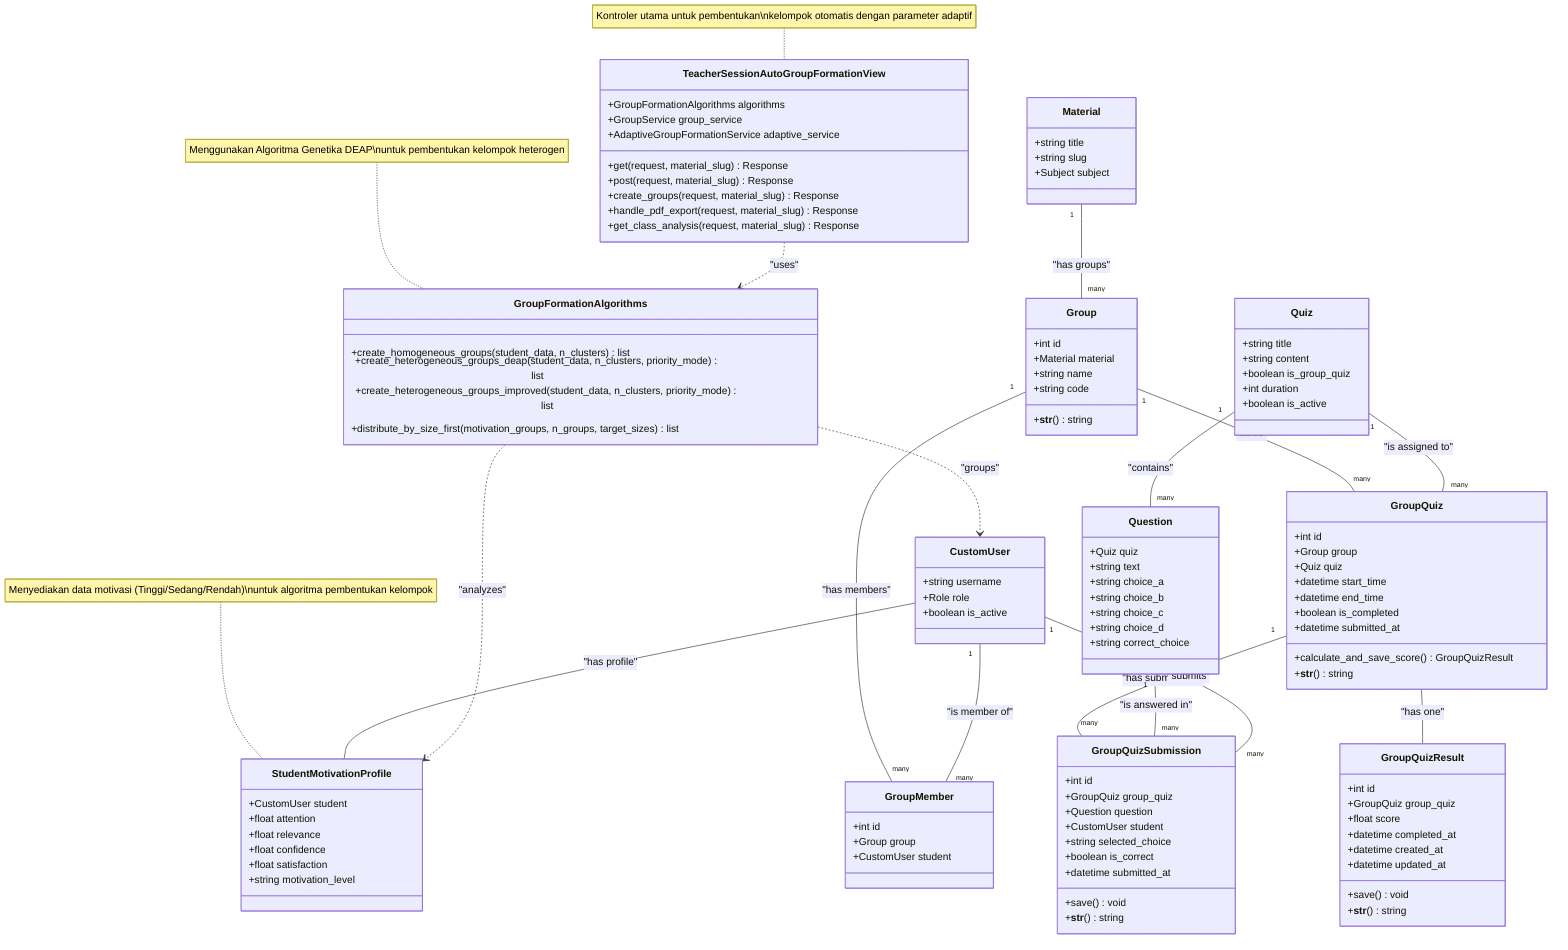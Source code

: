 classDiagram
    %% Genetic Algorithm Group Formation System
    
    class Group {
        +int id
        +Material material
        +string name
        +string code
        +__str__() string
    }
    
    class GroupMember {
        +int id
        +Group group
        +CustomUser student
    }
    
    class GroupFormationAlgorithms {
        +create_homogeneous_groups(student_data, n_clusters) list
        +create_heterogeneous_groups_deap(student_data, n_clusters, priority_mode) list
        +create_heterogeneous_groups_improved(student_data, n_clusters, priority_mode) list
        +distribute_by_size_first(motivation_groups, n_groups, target_sizes) list
    }
    
    class TeacherSessionAutoGroupFormationView {
        +GroupFormationAlgorithms algorithms
        +GroupService group_service
        +AdaptiveGroupFormationService adaptive_service
        +get(request, material_slug) Response
        +post(request, material_slug) Response
        +create_groups(request, material_slug) Response
        +handle_pdf_export(request, material_slug) Response
        +get_class_analysis(request, material_slug) Response
    }
    
    class StudentMotivationProfile {
        +CustomUser student
        +float attention
        +float relevance
        +float confidence
        +float satisfaction
        +string motivation_level
    }
    
    class CustomUser {
        +string username
        +Role role
        +boolean is_active
    }
    
    class Material {
        +string title
        +string slug
        +Subject subject
    }
    
    class GroupQuiz {
        +int id
        +Group group
        +Quiz quiz
        +datetime start_time
        +datetime end_time
        +boolean is_completed
        +datetime submitted_at
        +calculate_and_save_score() GroupQuizResult
        +__str__() string
    }
    
    class GroupQuizSubmission {
        +int id
        +GroupQuiz group_quiz
        +Question question
        +CustomUser student
        +string selected_choice
        +boolean is_correct
        +datetime submitted_at
        +save() void
        +__str__() string
    }
    
    class GroupQuizResult {
        +int id
        +GroupQuiz group_quiz
        +float score
        +datetime completed_at
        +datetime created_at
        +datetime updated_at
        +save() void
        +__str__() string
    }
    
    class Quiz {
        +string title
        +string content
        +boolean is_group_quiz
        +int duration
        +boolean is_active
    }
    
    class Question {
        +Quiz quiz
        +string text
        +string choice_a
        +string choice_b
        +string choice_c
        +string choice_d
        +string correct_choice
    }
    
    %% Relationships
    Material "1" -- "many" Group : "has groups"
    Group "1" -- "many" GroupMember : "has members"
    CustomUser "1" -- "many" GroupMember : "is member of"
    CustomUser -- StudentMotivationProfile : "has profile"
    
    TeacherSessionAutoGroupFormationView ..> GroupFormationAlgorithms : "uses"
    GroupFormationAlgorithms ..> StudentMotivationProfile : "analyzes"
    GroupFormationAlgorithms ..> CustomUser : "groups"
    
    Group "1" -- "many" GroupQuiz : "takes"
    Quiz "1" -- "many" GroupQuiz : "is assigned to"
    Quiz "1" -- "many" Question : "contains"
    
    GroupQuiz -- GroupQuizResult : "has one"
    GroupQuiz "1" -- "many" GroupQuizSubmission : "has submissions"
    Question "1" -- "many" GroupQuizSubmission : "is answered in"
    CustomUser "1" -- "many" GroupQuizSubmission : "submits"
    
    %% Notes
    note for GroupFormationAlgorithms "Menggunakan Algoritma Genetika DEAP\nuntuk pembentukan kelompok heterogen"
    note for StudentMotivationProfile "Menyediakan data motivasi (Tinggi/Sedang/Rendah)\nuntuk algoritma pembentukan kelompok"
    note for TeacherSessionAutoGroupFormationView "Kontroler utama untuk pembentukan\nkelompok otomatis dengan parameter adaptif"